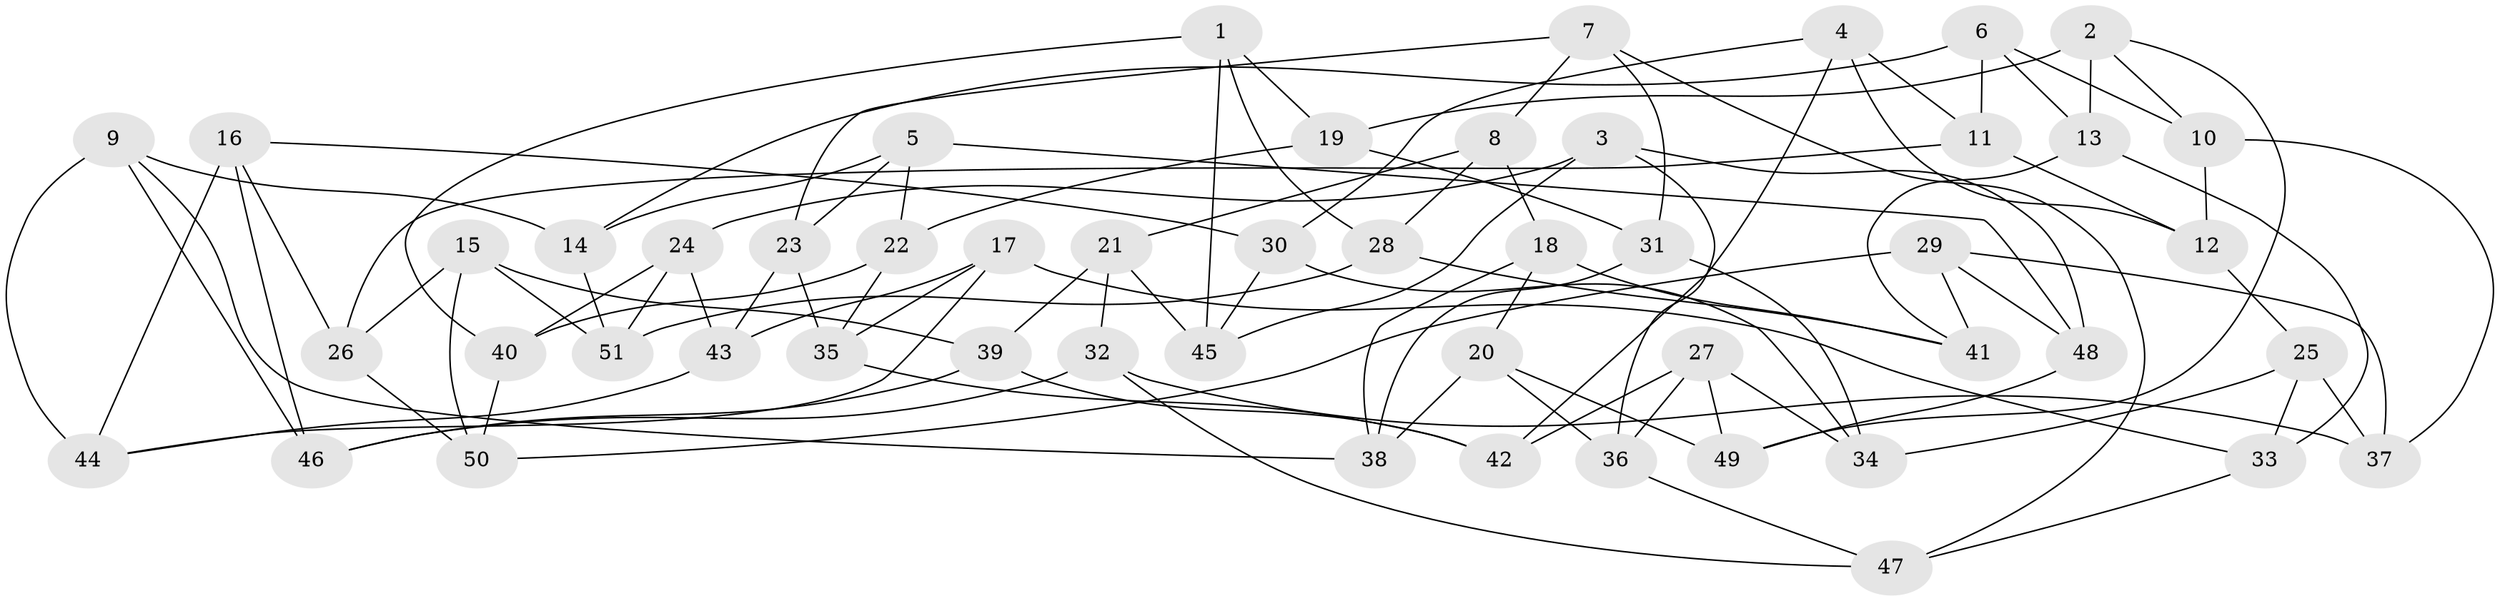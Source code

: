 // Generated by graph-tools (version 1.1) at 2025/38/03/09/25 02:38:03]
// undirected, 51 vertices, 102 edges
graph export_dot {
graph [start="1"]
  node [color=gray90,style=filled];
  1;
  2;
  3;
  4;
  5;
  6;
  7;
  8;
  9;
  10;
  11;
  12;
  13;
  14;
  15;
  16;
  17;
  18;
  19;
  20;
  21;
  22;
  23;
  24;
  25;
  26;
  27;
  28;
  29;
  30;
  31;
  32;
  33;
  34;
  35;
  36;
  37;
  38;
  39;
  40;
  41;
  42;
  43;
  44;
  45;
  46;
  47;
  48;
  49;
  50;
  51;
  1 -- 28;
  1 -- 19;
  1 -- 45;
  1 -- 40;
  2 -- 49;
  2 -- 13;
  2 -- 19;
  2 -- 10;
  3 -- 45;
  3 -- 48;
  3 -- 36;
  3 -- 24;
  4 -- 11;
  4 -- 30;
  4 -- 42;
  4 -- 12;
  5 -- 22;
  5 -- 23;
  5 -- 48;
  5 -- 14;
  6 -- 13;
  6 -- 10;
  6 -- 11;
  6 -- 14;
  7 -- 31;
  7 -- 8;
  7 -- 23;
  7 -- 47;
  8 -- 18;
  8 -- 28;
  8 -- 21;
  9 -- 44;
  9 -- 38;
  9 -- 46;
  9 -- 14;
  10 -- 12;
  10 -- 37;
  11 -- 26;
  11 -- 12;
  12 -- 25;
  13 -- 33;
  13 -- 41;
  14 -- 51;
  15 -- 39;
  15 -- 51;
  15 -- 50;
  15 -- 26;
  16 -- 46;
  16 -- 44;
  16 -- 30;
  16 -- 26;
  17 -- 35;
  17 -- 33;
  17 -- 43;
  17 -- 44;
  18 -- 41;
  18 -- 38;
  18 -- 20;
  19 -- 31;
  19 -- 22;
  20 -- 38;
  20 -- 36;
  20 -- 49;
  21 -- 32;
  21 -- 39;
  21 -- 45;
  22 -- 35;
  22 -- 40;
  23 -- 35;
  23 -- 43;
  24 -- 40;
  24 -- 51;
  24 -- 43;
  25 -- 34;
  25 -- 37;
  25 -- 33;
  26 -- 50;
  27 -- 42;
  27 -- 49;
  27 -- 34;
  27 -- 36;
  28 -- 51;
  28 -- 41;
  29 -- 41;
  29 -- 50;
  29 -- 37;
  29 -- 48;
  30 -- 34;
  30 -- 45;
  31 -- 34;
  31 -- 38;
  32 -- 37;
  32 -- 47;
  32 -- 46;
  33 -- 47;
  35 -- 42;
  36 -- 47;
  39 -- 42;
  39 -- 46;
  40 -- 50;
  43 -- 44;
  48 -- 49;
}
